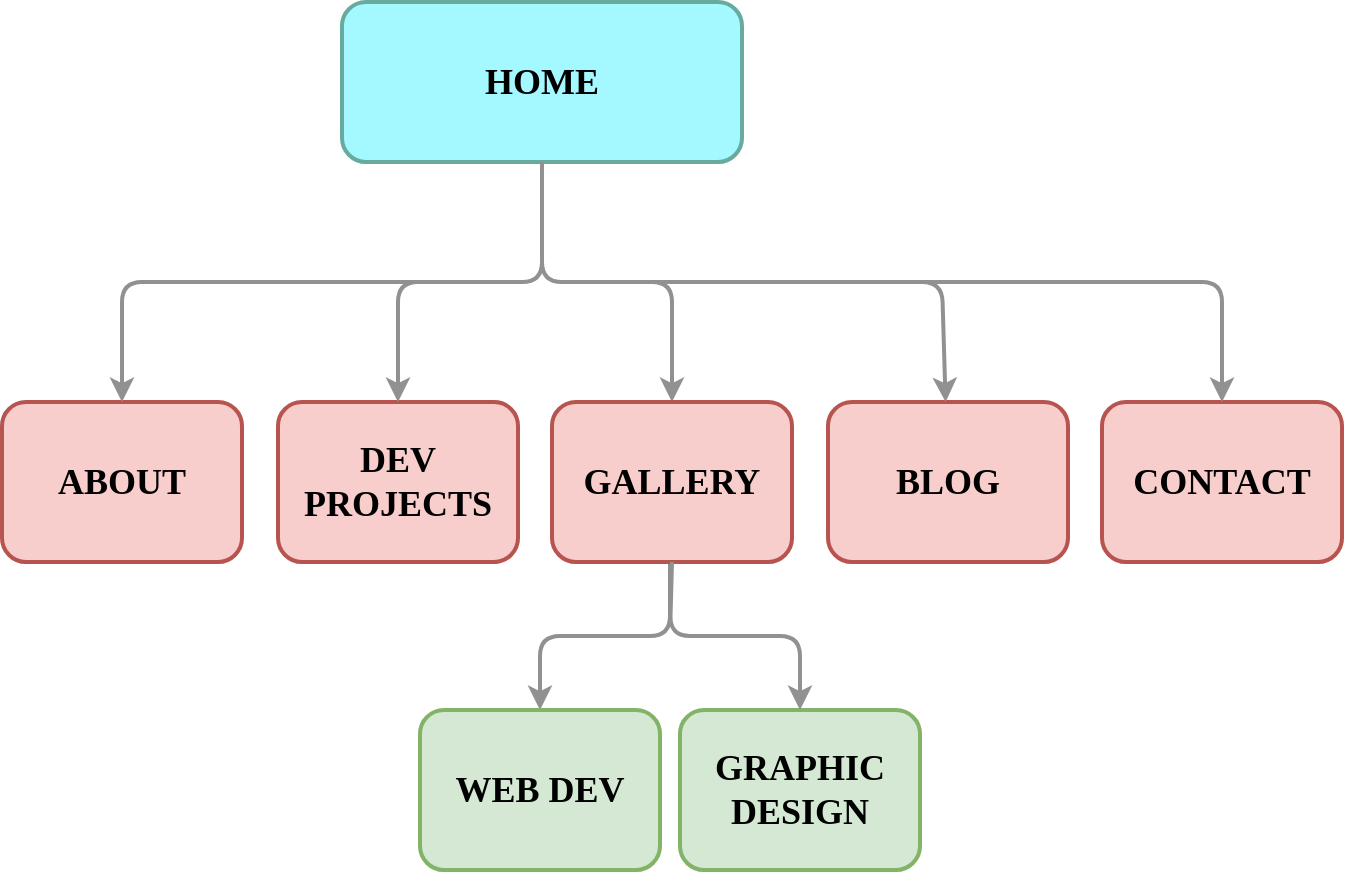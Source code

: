 <mxfile version="20.5.3" type="device"><diagram id="xXGOunq0EDMnknATh3GK" name="Page-1"><mxGraphModel dx="1225" dy="738" grid="1" gridSize="10" guides="1" tooltips="1" connect="1" arrows="1" fold="1" page="1" pageScale="1" pageWidth="1169" pageHeight="827" math="0" shadow="0"><root><mxCell id="0"/><mxCell id="1" parent="0"/><mxCell id="4WgO3_W9DfRSfZVNP_VV-26" style="edgeStyle=orthogonalEdgeStyle;rounded=1;orthogonalLoop=1;jettySize=auto;html=1;strokeWidth=2;fontFamily=Tahoma;fontSize=18;strokeColor=#919191;" parent="1" source="4WgO3_W9DfRSfZVNP_VV-10" target="4WgO3_W9DfRSfZVNP_VV-18" edge="1"><mxGeometry relative="1" as="geometry"/></mxCell><mxCell id="4WgO3_W9DfRSfZVNP_VV-10" value="&lt;b&gt;HOME&lt;/b&gt;" style="rounded=1;whiteSpace=wrap;html=1;fontFamily=Tahoma;fontSize=18;labelBorderColor=none;strokeWidth=2;fillColor=#A3F9FF;strokeColor=#67AB9F;" parent="1" vertex="1"><mxGeometry x="490" y="120" width="200" height="80" as="geometry"/></mxCell><mxCell id="4WgO3_W9DfRSfZVNP_VV-11" value="&lt;b&gt;DEV PROJECTS&lt;/b&gt;" style="rounded=1;whiteSpace=wrap;html=1;fontFamily=Tahoma;fontSize=18;labelBorderColor=none;strokeWidth=2;fillColor=#f8cecc;strokeColor=#b85450;" parent="1" vertex="1"><mxGeometry x="458" y="320" width="120" height="80" as="geometry"/></mxCell><mxCell id="4WgO3_W9DfRSfZVNP_VV-17" value="&lt;b&gt;ABOUT&lt;/b&gt;" style="rounded=1;whiteSpace=wrap;html=1;fontFamily=Tahoma;fontSize=18;labelBorderColor=none;strokeWidth=2;fillColor=#f8cecc;strokeColor=#b85450;" parent="1" vertex="1"><mxGeometry x="320" y="320" width="120" height="80" as="geometry"/></mxCell><mxCell id="4WgO3_W9DfRSfZVNP_VV-39" style="edgeStyle=orthogonalEdgeStyle;rounded=1;orthogonalLoop=1;jettySize=auto;html=1;entryX=0.5;entryY=0;entryDx=0;entryDy=0;strokeWidth=2;fontFamily=Tahoma;fontSize=18;strokeColor=#919191;" parent="1" source="4WgO3_W9DfRSfZVNP_VV-18" target="4WgO3_W9DfRSfZVNP_VV-37" edge="1"><mxGeometry relative="1" as="geometry"><Array as="points"><mxPoint x="654" y="437"/><mxPoint x="589" y="437"/></Array></mxGeometry></mxCell><mxCell id="4WgO3_W9DfRSfZVNP_VV-18" value="&lt;b&gt;GALLERY&lt;/b&gt;" style="rounded=1;whiteSpace=wrap;html=1;fontFamily=Tahoma;fontSize=18;labelBorderColor=none;strokeWidth=2;fillColor=#f8cecc;strokeColor=#b85450;" parent="1" vertex="1"><mxGeometry x="595" y="320" width="120" height="80" as="geometry"/></mxCell><mxCell id="4WgO3_W9DfRSfZVNP_VV-19" value="&lt;b&gt;BLOG&lt;/b&gt;" style="rounded=1;whiteSpace=wrap;html=1;fontFamily=Tahoma;fontSize=18;labelBorderColor=none;strokeWidth=2;fillColor=#f8cecc;strokeColor=#b85450;" parent="1" vertex="1"><mxGeometry x="733" y="320" width="120" height="80" as="geometry"/></mxCell><mxCell id="4WgO3_W9DfRSfZVNP_VV-20" value="&lt;b&gt;CONTACT&lt;/b&gt;" style="rounded=1;whiteSpace=wrap;html=1;fontFamily=Tahoma;fontSize=18;labelBorderColor=none;strokeWidth=2;fillColor=#f8cecc;strokeColor=#b85450;" parent="1" vertex="1"><mxGeometry x="870" y="320" width="120" height="80" as="geometry"/></mxCell><mxCell id="4WgO3_W9DfRSfZVNP_VV-33" value="" style="endArrow=classic;html=1;rounded=1;strokeWidth=2;fontFamily=Tahoma;fontSize=18;entryX=0.5;entryY=0;entryDx=0;entryDy=0;strokeColor=#919191;" parent="1" target="4WgO3_W9DfRSfZVNP_VV-20" edge="1"><mxGeometry width="50" height="50" relative="1" as="geometry"><mxPoint x="640" y="260" as="sourcePoint"/><mxPoint x="930" y="260" as="targetPoint"/><Array as="points"><mxPoint x="930" y="260"/></Array></mxGeometry></mxCell><mxCell id="4WgO3_W9DfRSfZVNP_VV-34" value="" style="endArrow=classic;html=1;rounded=1;strokeWidth=2;fontFamily=Tahoma;fontSize=18;strokeColor=#919191;" parent="1" target="4WgO3_W9DfRSfZVNP_VV-19" edge="1"><mxGeometry width="50" height="50" relative="1" as="geometry"><mxPoint x="630" y="260" as="sourcePoint"/><mxPoint x="420" y="360" as="targetPoint"/><Array as="points"><mxPoint x="790" y="260"/></Array></mxGeometry></mxCell><mxCell id="4WgO3_W9DfRSfZVNP_VV-35" value="" style="endArrow=classic;html=1;rounded=1;strokeWidth=2;fontFamily=Tahoma;fontSize=18;entryX=0.5;entryY=0;entryDx=0;entryDy=0;exitX=0.5;exitY=1;exitDx=0;exitDy=0;strokeColor=#919191;" parent="1" target="4WgO3_W9DfRSfZVNP_VV-17" edge="1" source="4WgO3_W9DfRSfZVNP_VV-10"><mxGeometry width="50" height="50" relative="1" as="geometry"><mxPoint x="560" y="260" as="sourcePoint"/><mxPoint x="210" y="540" as="targetPoint"/><Array as="points"><mxPoint x="590" y="260"/><mxPoint x="380" y="260"/></Array></mxGeometry></mxCell><mxCell id="4WgO3_W9DfRSfZVNP_VV-36" value="" style="endArrow=classic;html=1;rounded=1;strokeWidth=2;fontFamily=Tahoma;fontSize=18;entryX=0.5;entryY=0;entryDx=0;entryDy=0;strokeColor=#919191;" parent="1" edge="1" target="4WgO3_W9DfRSfZVNP_VV-11"><mxGeometry width="50" height="50" relative="1" as="geometry"><mxPoint x="550" y="260" as="sourcePoint"/><mxPoint x="380" y="320" as="targetPoint"/><Array as="points"><mxPoint x="518" y="260"/></Array></mxGeometry></mxCell><mxCell id="4WgO3_W9DfRSfZVNP_VV-37" value="&lt;b&gt;WEB DEV&lt;/b&gt;" style="rounded=1;whiteSpace=wrap;html=1;fontFamily=Tahoma;fontSize=18;labelBorderColor=none;strokeWidth=2;fillColor=#d5e8d4;strokeColor=#82b366;" parent="1" vertex="1"><mxGeometry x="529" y="474" width="120" height="80" as="geometry"/></mxCell><mxCell id="4WgO3_W9DfRSfZVNP_VV-38" value="&lt;b&gt;GRAPHIC&lt;br&gt;DESIGN&lt;br&gt;&lt;/b&gt;" style="rounded=1;whiteSpace=wrap;html=1;fontFamily=Tahoma;fontSize=18;labelBorderColor=none;strokeWidth=2;fillColor=#d5e8d4;strokeColor=#82b366;" parent="1" vertex="1"><mxGeometry x="659" y="474" width="120" height="80" as="geometry"/></mxCell><mxCell id="4WgO3_W9DfRSfZVNP_VV-40" value="" style="endArrow=classic;html=1;rounded=1;strokeWidth=2;fontFamily=Tahoma;fontSize=18;exitX=0.5;exitY=1;exitDx=0;exitDy=0;entryX=0.5;entryY=0;entryDx=0;entryDy=0;strokeColor=#919191;" parent="1" source="4WgO3_W9DfRSfZVNP_VV-18" target="4WgO3_W9DfRSfZVNP_VV-38" edge="1"><mxGeometry width="50" height="50" relative="1" as="geometry"><mxPoint x="654" y="407" as="sourcePoint"/><mxPoint x="719" y="470" as="targetPoint"/><Array as="points"><mxPoint x="654" y="437"/><mxPoint x="719" y="437"/></Array></mxGeometry></mxCell></root></mxGraphModel></diagram></mxfile>